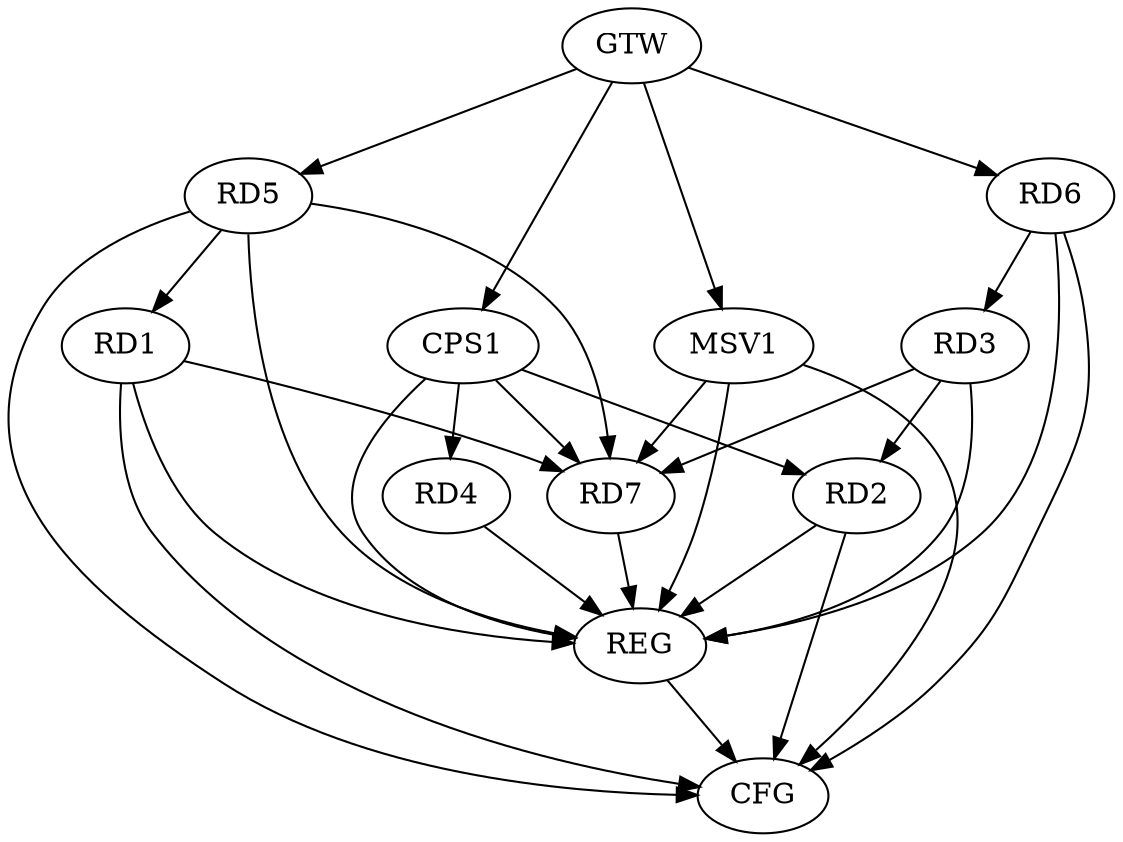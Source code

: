 strict digraph G {
  RD1 [ label="RD1" ];
  RD2 [ label="RD2" ];
  RD3 [ label="RD3" ];
  RD4 [ label="RD4" ];
  RD5 [ label="RD5" ];
  RD6 [ label="RD6" ];
  RD7 [ label="RD7" ];
  CPS1 [ label="CPS1" ];
  GTW [ label="GTW" ];
  REG [ label="REG" ];
  CFG [ label="CFG" ];
  MSV1 [ label="MSV1" ];
  RD5 -> RD1;
  RD1 -> RD7;
  RD3 -> RD2;
  RD6 -> RD3;
  RD3 -> RD7;
  RD5 -> RD7;
  CPS1 -> RD2;
  CPS1 -> RD4;
  CPS1 -> RD7;
  GTW -> RD5;
  GTW -> RD6;
  GTW -> CPS1;
  RD1 -> REG;
  RD2 -> REG;
  RD3 -> REG;
  RD4 -> REG;
  RD5 -> REG;
  RD6 -> REG;
  RD7 -> REG;
  CPS1 -> REG;
  RD6 -> CFG;
  RD2 -> CFG;
  RD5 -> CFG;
  RD1 -> CFG;
  REG -> CFG;
  MSV1 -> RD7;
  GTW -> MSV1;
  MSV1 -> REG;
  MSV1 -> CFG;
}
